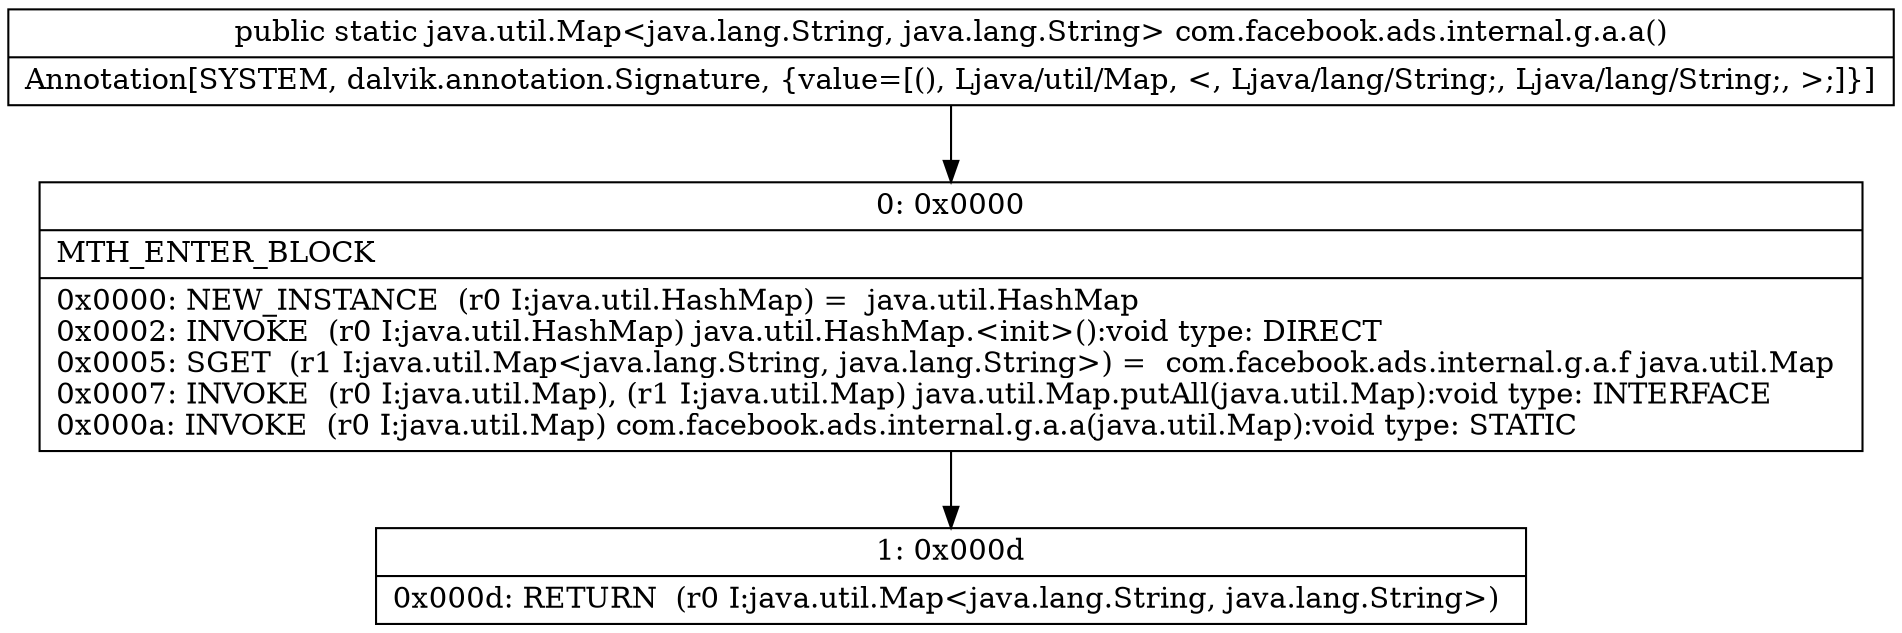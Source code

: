 digraph "CFG forcom.facebook.ads.internal.g.a.a()Ljava\/util\/Map;" {
Node_0 [shape=record,label="{0\:\ 0x0000|MTH_ENTER_BLOCK\l|0x0000: NEW_INSTANCE  (r0 I:java.util.HashMap) =  java.util.HashMap \l0x0002: INVOKE  (r0 I:java.util.HashMap) java.util.HashMap.\<init\>():void type: DIRECT \l0x0005: SGET  (r1 I:java.util.Map\<java.lang.String, java.lang.String\>) =  com.facebook.ads.internal.g.a.f java.util.Map \l0x0007: INVOKE  (r0 I:java.util.Map), (r1 I:java.util.Map) java.util.Map.putAll(java.util.Map):void type: INTERFACE \l0x000a: INVOKE  (r0 I:java.util.Map) com.facebook.ads.internal.g.a.a(java.util.Map):void type: STATIC \l}"];
Node_1 [shape=record,label="{1\:\ 0x000d|0x000d: RETURN  (r0 I:java.util.Map\<java.lang.String, java.lang.String\>) \l}"];
MethodNode[shape=record,label="{public static java.util.Map\<java.lang.String, java.lang.String\> com.facebook.ads.internal.g.a.a()  | Annotation[SYSTEM, dalvik.annotation.Signature, \{value=[(), Ljava\/util\/Map, \<, Ljava\/lang\/String;, Ljava\/lang\/String;, \>;]\}]\l}"];
MethodNode -> Node_0;
Node_0 -> Node_1;
}

